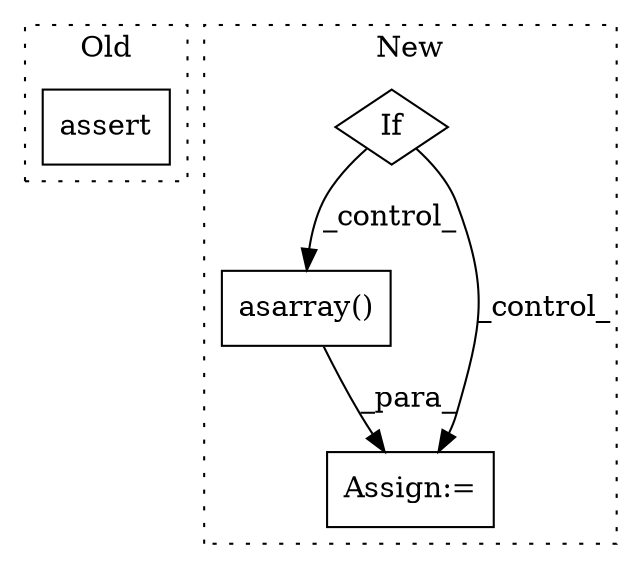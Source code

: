 digraph G {
subgraph cluster0 {
1 [label="assert" a="65" s="2689" l="7" shape="box"];
label = "Old";
style="dotted";
}
subgraph cluster1 {
2 [label="asarray()" a="75" s="2596,2608" l="11,14" shape="box"];
3 [label="Assign:=" a="68" s="2593" l="3" shape="box"];
4 [label="If" a="96" s="2532" l="3" shape="diamond"];
label = "New";
style="dotted";
}
2 -> 3 [label="_para_"];
4 -> 2 [label="_control_"];
4 -> 3 [label="_control_"];
}
